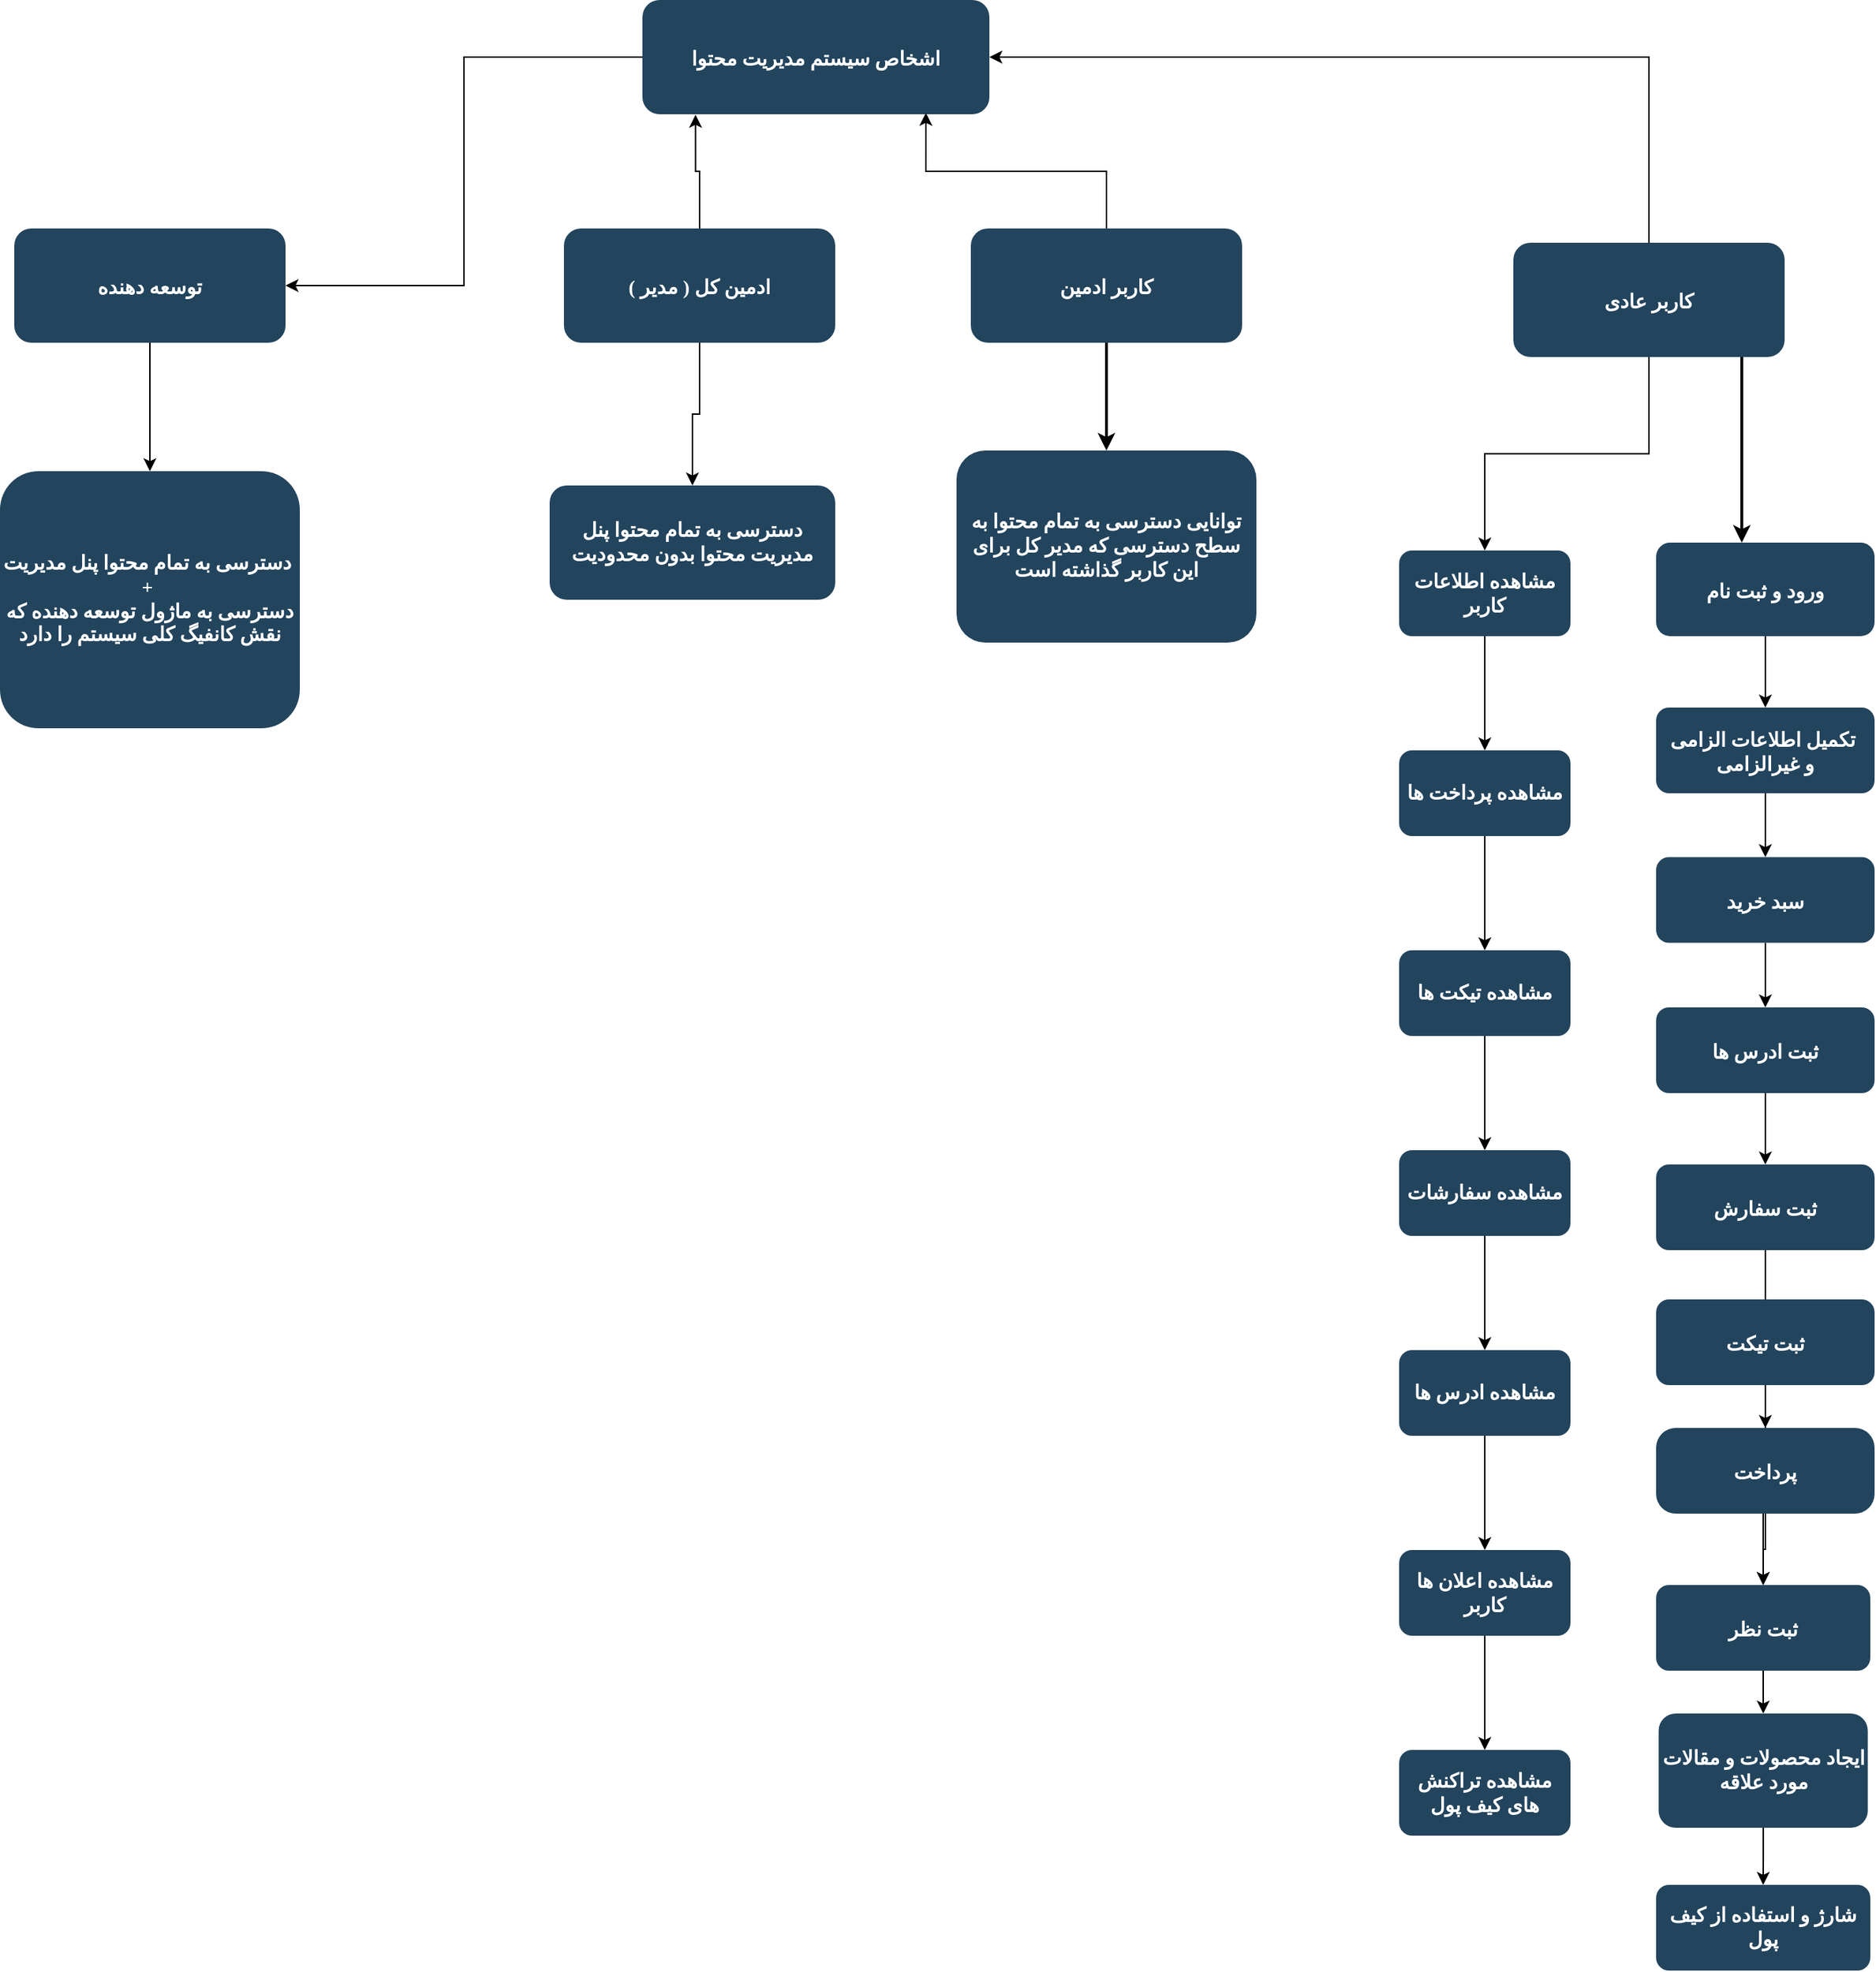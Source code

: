 <mxfile version="21.6.8" type="github">
  <diagram name="Page-1" id="2c0d36ab-eaac-3732-788b-9136903baeff">
    <mxGraphModel dx="4220" dy="1631" grid="1" gridSize="10" guides="1" tooltips="1" connect="1" arrows="1" fold="1" page="1" pageScale="1.5" pageWidth="1169" pageHeight="827" background="none" math="0" shadow="0">
      <root>
        <mxCell id="0" />
        <mxCell id="1" parent="0" />
        <mxCell id="YhT3vDG4iD0MvoP38tkv-375" style="edgeStyle=orthogonalEdgeStyle;rounded=0;orthogonalLoop=1;jettySize=auto;html=1;exitX=0;exitY=0.5;exitDx=0;exitDy=0;entryX=1;entryY=0.5;entryDx=0;entryDy=0;" edge="1" parent="1" source="2" target="13">
          <mxGeometry relative="1" as="geometry" />
        </mxCell>
        <mxCell id="2" value="اشخاص سیستم مدیریت محتوا" style="rounded=1;fillColor=#23445D;gradientColor=none;strokeColor=none;fontColor=#FFFFFF;fontStyle=1;fontFamily=Tahoma;fontSize=14" parent="1" vertex="1">
          <mxGeometry x="820" y="20" width="243" height="80" as="geometry" />
        </mxCell>
        <mxCell id="YhT3vDG4iD0MvoP38tkv-174" value="" style="edgeStyle=orthogonalEdgeStyle;rounded=0;orthogonalLoop=1;jettySize=auto;html=1;" edge="1" parent="1" source="4" target="YhT3vDG4iD0MvoP38tkv-173">
          <mxGeometry relative="1" as="geometry" />
        </mxCell>
        <mxCell id="YhT3vDG4iD0MvoP38tkv-376" style="edgeStyle=orthogonalEdgeStyle;rounded=0;orthogonalLoop=1;jettySize=auto;html=1;exitX=0.5;exitY=0;exitDx=0;exitDy=0;entryX=1;entryY=0.5;entryDx=0;entryDy=0;" edge="1" parent="1" source="4" target="2">
          <mxGeometry relative="1" as="geometry" />
        </mxCell>
        <mxCell id="4" value="کاربر عادی" style="rounded=1;fillColor=#23445D;gradientColor=none;strokeColor=none;fontColor=#FFFFFF;fontStyle=1;fontFamily=Tahoma;fontSize=14" parent="1" vertex="1">
          <mxGeometry x="1430.0" y="190" width="190" height="80" as="geometry" />
        </mxCell>
        <mxCell id="YhT3vDG4iD0MvoP38tkv-378" style="edgeStyle=orthogonalEdgeStyle;rounded=0;orthogonalLoop=1;jettySize=auto;html=1;exitX=0.5;exitY=0;exitDx=0;exitDy=0;entryX=0.817;entryY=0.988;entryDx=0;entryDy=0;entryPerimeter=0;" edge="1" parent="1" source="10" target="2">
          <mxGeometry relative="1" as="geometry" />
        </mxCell>
        <mxCell id="10" value="کاربر ادمین" style="rounded=1;fillColor=#23445D;gradientColor=none;strokeColor=none;fontColor=#FFFFFF;fontStyle=1;fontFamily=Tahoma;fontSize=14" parent="1" vertex="1">
          <mxGeometry x="1050" y="180" width="190" height="80" as="geometry" />
        </mxCell>
        <mxCell id="YhT3vDG4iD0MvoP38tkv-377" style="edgeStyle=orthogonalEdgeStyle;rounded=0;orthogonalLoop=1;jettySize=auto;html=1;exitX=0.5;exitY=0;exitDx=0;exitDy=0;entryX=0.153;entryY=1.005;entryDx=0;entryDy=0;entryPerimeter=0;" edge="1" parent="1" source="12" target="2">
          <mxGeometry relative="1" as="geometry" />
        </mxCell>
        <mxCell id="YhT3vDG4iD0MvoP38tkv-382" value="" style="edgeStyle=orthogonalEdgeStyle;rounded=0;orthogonalLoop=1;jettySize=auto;html=1;" edge="1" parent="1" source="12" target="YhT3vDG4iD0MvoP38tkv-381">
          <mxGeometry relative="1" as="geometry" />
        </mxCell>
        <mxCell id="12" value="ادمین کل ( مدیر )" style="rounded=1;fillColor=#23445D;gradientColor=none;strokeColor=none;fontColor=#FFFFFF;fontStyle=1;fontFamily=Tahoma;fontSize=14" parent="1" vertex="1">
          <mxGeometry x="765.0" y="180" width="190" height="80" as="geometry" />
        </mxCell>
        <mxCell id="YhT3vDG4iD0MvoP38tkv-385" value="" style="edgeStyle=orthogonalEdgeStyle;rounded=0;orthogonalLoop=1;jettySize=auto;html=1;" edge="1" parent="1" source="13" target="YhT3vDG4iD0MvoP38tkv-384">
          <mxGeometry relative="1" as="geometry" />
        </mxCell>
        <mxCell id="13" value="توسعه دهنده" style="rounded=1;fillColor=#23445D;gradientColor=none;strokeColor=none;fontColor=#FFFFFF;fontStyle=1;fontFamily=Tahoma;fontSize=14" parent="1" vertex="1">
          <mxGeometry x="380" y="180" width="190" height="80" as="geometry" />
        </mxCell>
        <mxCell id="41" value="توانایی دسترسی به تمام محتوا به سطح دسترسی که مدیر کل برای این کاربر گذاشته است&lt;br&gt;" style="rounded=1;fillColor=#23445D;gradientColor=none;strokeColor=none;fontColor=#FFFFFF;fontStyle=1;fontFamily=Tahoma;fontSize=14;whiteSpace=wrap;html=1;" parent="1" vertex="1">
          <mxGeometry x="1040" y="335.5" width="210" height="134.5" as="geometry" />
        </mxCell>
        <mxCell id="YhT3vDG4iD0MvoP38tkv-156" value="" style="edgeStyle=orthogonalEdgeStyle;rounded=0;orthogonalLoop=1;jettySize=auto;html=1;" edge="1" parent="1" source="53" target="54">
          <mxGeometry relative="1" as="geometry" />
        </mxCell>
        <mxCell id="53" value="تکمیل اطلاعات الزامی &#xa;و غیرالزامی" style="rounded=1;fillColor=#23445D;gradientColor=none;strokeColor=none;fontColor=#FFFFFF;fontStyle=1;fontFamily=Tahoma;fontSize=14" parent="1" vertex="1">
          <mxGeometry x="1530" y="515.5" width="153" height="60" as="geometry" />
        </mxCell>
        <mxCell id="YhT3vDG4iD0MvoP38tkv-158" value="" style="edgeStyle=orthogonalEdgeStyle;rounded=0;orthogonalLoop=1;jettySize=auto;html=1;" edge="1" parent="1" source="54" target="55">
          <mxGeometry relative="1" as="geometry" />
        </mxCell>
        <mxCell id="54" value="سبد خرید" style="rounded=1;fillColor=#23445D;gradientColor=none;strokeColor=none;fontColor=#FFFFFF;fontStyle=1;fontFamily=Tahoma;fontSize=14" parent="1" vertex="1">
          <mxGeometry x="1530" y="620.25" width="153" height="60" as="geometry" />
        </mxCell>
        <mxCell id="YhT3vDG4iD0MvoP38tkv-162" value="" style="edgeStyle=orthogonalEdgeStyle;rounded=0;orthogonalLoop=1;jettySize=auto;html=1;" edge="1" parent="1" source="55" target="56">
          <mxGeometry relative="1" as="geometry" />
        </mxCell>
        <mxCell id="55" value="ثبت ادرس ها" style="rounded=1;fillColor=#23445D;gradientColor=none;strokeColor=none;fontColor=#FFFFFF;fontStyle=1;fontFamily=Tahoma;fontSize=14" parent="1" vertex="1">
          <mxGeometry x="1530" y="725.5" width="153" height="60" as="geometry" />
        </mxCell>
        <mxCell id="YhT3vDG4iD0MvoP38tkv-164" value="" style="edgeStyle=orthogonalEdgeStyle;rounded=0;orthogonalLoop=1;jettySize=auto;html=1;" edge="1" parent="1" source="56" target="58">
          <mxGeometry relative="1" as="geometry" />
        </mxCell>
        <mxCell id="56" value="ثبت سفارش" style="rounded=1;fillColor=#23445D;gradientColor=none;strokeColor=none;fontColor=#FFFFFF;fontStyle=1;fontFamily=Tahoma;fontSize=14" parent="1" vertex="1">
          <mxGeometry x="1530" y="835.5" width="153" height="60" as="geometry" />
        </mxCell>
        <mxCell id="YhT3vDG4iD0MvoP38tkv-165" value="" style="edgeStyle=orthogonalEdgeStyle;rounded=0;orthogonalLoop=1;jettySize=auto;html=1;" edge="1" parent="1" source="57" target="YhT3vDG4iD0MvoP38tkv-134">
          <mxGeometry relative="1" as="geometry" />
        </mxCell>
        <mxCell id="57" value="ثبت تیکت" style="rounded=1;fillColor=#23445D;gradientColor=none;strokeColor=none;fontColor=#FFFFFF;fontStyle=1;fontFamily=Tahoma;fontSize=14" parent="1" vertex="1">
          <mxGeometry x="1530" y="930" width="153" height="60" as="geometry" />
        </mxCell>
        <mxCell id="YhT3vDG4iD0MvoP38tkv-166" value="" style="edgeStyle=orthogonalEdgeStyle;rounded=0;orthogonalLoop=1;jettySize=auto;html=1;" edge="1" parent="1" source="58" target="YhT3vDG4iD0MvoP38tkv-134">
          <mxGeometry relative="1" as="geometry" />
        </mxCell>
        <mxCell id="58" value="پرداخت" style="rounded=1;fillColor=#23445D;gradientColor=none;strokeColor=none;fontColor=#FFFFFF;fontStyle=1;fontFamily=Tahoma;fontSize=14;arcSize=23;" parent="1" vertex="1">
          <mxGeometry x="1530" y="1020" width="153" height="60" as="geometry" />
        </mxCell>
        <mxCell id="103" value="" style="edgeStyle=elbowEdgeStyle;elbow=vertical;strokeWidth=2;rounded=0" parent="1" source="10" target="41" edge="1">
          <mxGeometry x="-23" y="135.5" width="100" height="100" as="geometry">
            <mxPoint x="-23" y="235.5" as="sourcePoint" />
            <mxPoint x="77" y="135.5" as="targetPoint" />
          </mxGeometry>
        </mxCell>
        <mxCell id="106" value="" style="edgeStyle=elbowEdgeStyle;elbow=vertical;strokeWidth=2;rounded=0" parent="1" source="4" target="52" edge="1">
          <mxGeometry x="-23" y="135.5" width="100" height="100" as="geometry">
            <mxPoint x="-23" y="235.5" as="sourcePoint" />
            <mxPoint x="77" y="135.5" as="targetPoint" />
            <Array as="points">
              <mxPoint x="1590" y="340" />
              <mxPoint x="1710" y="250" />
            </Array>
          </mxGeometry>
        </mxCell>
        <mxCell id="YhT3vDG4iD0MvoP38tkv-168" value="" style="edgeStyle=orthogonalEdgeStyle;rounded=0;orthogonalLoop=1;jettySize=auto;html=1;" edge="1" parent="1" source="YhT3vDG4iD0MvoP38tkv-134" target="YhT3vDG4iD0MvoP38tkv-167">
          <mxGeometry relative="1" as="geometry" />
        </mxCell>
        <mxCell id="YhT3vDG4iD0MvoP38tkv-134" value="ثبت نظر" style="rounded=1;fillColor=#23445D;gradientColor=none;strokeColor=none;fontColor=#FFFFFF;fontStyle=1;fontFamily=Tahoma;fontSize=14" vertex="1" parent="1">
          <mxGeometry x="1530" y="1130" width="150" height="60" as="geometry" />
        </mxCell>
        <mxCell id="YhT3vDG4iD0MvoP38tkv-155" value="" style="edgeStyle=orthogonalEdgeStyle;rounded=0;orthogonalLoop=1;jettySize=auto;html=1;" edge="1" parent="1" source="52" target="53">
          <mxGeometry relative="1" as="geometry" />
        </mxCell>
        <mxCell id="52" value="ورود و ثبت نام" style="rounded=1;fillColor=#23445D;gradientColor=none;strokeColor=none;fontColor=#FFFFFF;fontStyle=1;fontFamily=Tahoma;fontSize=14;verticalAlign=middle;" parent="1" vertex="1">
          <mxGeometry x="1530" y="400" width="153" height="65.5" as="geometry" />
        </mxCell>
        <mxCell id="YhT3vDG4iD0MvoP38tkv-170" value="" style="edgeStyle=orthogonalEdgeStyle;rounded=0;orthogonalLoop=1;jettySize=auto;html=1;" edge="1" parent="1" source="YhT3vDG4iD0MvoP38tkv-167" target="YhT3vDG4iD0MvoP38tkv-169">
          <mxGeometry relative="1" as="geometry" />
        </mxCell>
        <mxCell id="YhT3vDG4iD0MvoP38tkv-167" value="ایجاد محصولات و مقالات مورد علاقه" style="whiteSpace=wrap;fontSize=14;fontFamily=Tahoma;fillColor=#23445D;strokeColor=none;fontColor=#FFFFFF;rounded=1;gradientColor=none;fontStyle=1;html=1;" vertex="1" parent="1">
          <mxGeometry x="1531.75" y="1220" width="146.5" height="80" as="geometry" />
        </mxCell>
        <mxCell id="YhT3vDG4iD0MvoP38tkv-169" value="شارژ و استفاده از کیف پول" style="whiteSpace=wrap;html=1;fontSize=14;fontFamily=Tahoma;fillColor=#23445D;strokeColor=none;fontColor=#FFFFFF;rounded=1;gradientColor=none;fontStyle=1;" vertex="1" parent="1">
          <mxGeometry x="1530" y="1340" width="150" height="60" as="geometry" />
        </mxCell>
        <mxCell id="YhT3vDG4iD0MvoP38tkv-176" value="" style="edgeStyle=orthogonalEdgeStyle;rounded=0;orthogonalLoop=1;jettySize=auto;html=1;" edge="1" parent="1" source="YhT3vDG4iD0MvoP38tkv-173" target="YhT3vDG4iD0MvoP38tkv-175">
          <mxGeometry relative="1" as="geometry" />
        </mxCell>
        <mxCell id="YhT3vDG4iD0MvoP38tkv-173" value="مشاهده اطلاعات کاربر" style="whiteSpace=wrap;html=1;fontSize=14;fontFamily=Tahoma;fillColor=#23445D;strokeColor=none;fontColor=#FFFFFF;rounded=1;gradientColor=none;fontStyle=1;" vertex="1" parent="1">
          <mxGeometry x="1350.0" y="405.5" width="120" height="60" as="geometry" />
        </mxCell>
        <mxCell id="YhT3vDG4iD0MvoP38tkv-178" value="" style="edgeStyle=orthogonalEdgeStyle;rounded=0;orthogonalLoop=1;jettySize=auto;html=1;" edge="1" parent="1" source="YhT3vDG4iD0MvoP38tkv-175" target="YhT3vDG4iD0MvoP38tkv-177">
          <mxGeometry relative="1" as="geometry" />
        </mxCell>
        <mxCell id="YhT3vDG4iD0MvoP38tkv-175" value="مشاهده پرداخت ها&lt;br&gt;" style="whiteSpace=wrap;html=1;fontSize=14;fontFamily=Tahoma;fillColor=#23445D;strokeColor=none;fontColor=#FFFFFF;rounded=1;gradientColor=none;fontStyle=1;" vertex="1" parent="1">
          <mxGeometry x="1350.0" y="545.5" width="120" height="60" as="geometry" />
        </mxCell>
        <mxCell id="YhT3vDG4iD0MvoP38tkv-180" value="" style="edgeStyle=orthogonalEdgeStyle;rounded=0;orthogonalLoop=1;jettySize=auto;html=1;" edge="1" parent="1" source="YhT3vDG4iD0MvoP38tkv-177" target="YhT3vDG4iD0MvoP38tkv-179">
          <mxGeometry relative="1" as="geometry" />
        </mxCell>
        <mxCell id="YhT3vDG4iD0MvoP38tkv-177" value="مشاهده تیکت ها" style="whiteSpace=wrap;html=1;fontSize=14;fontFamily=Tahoma;fillColor=#23445D;strokeColor=none;fontColor=#FFFFFF;rounded=1;gradientColor=none;fontStyle=1;" vertex="1" parent="1">
          <mxGeometry x="1350.0" y="685.5" width="120" height="60" as="geometry" />
        </mxCell>
        <mxCell id="YhT3vDG4iD0MvoP38tkv-366" value="" style="edgeStyle=orthogonalEdgeStyle;rounded=0;orthogonalLoop=1;jettySize=auto;html=1;" edge="1" parent="1" source="YhT3vDG4iD0MvoP38tkv-179" target="YhT3vDG4iD0MvoP38tkv-365">
          <mxGeometry relative="1" as="geometry" />
        </mxCell>
        <mxCell id="YhT3vDG4iD0MvoP38tkv-179" value="مشاهده سفارشات" style="whiteSpace=wrap;html=1;fontSize=14;fontFamily=Tahoma;fillColor=#23445D;strokeColor=none;fontColor=#FFFFFF;rounded=1;gradientColor=none;fontStyle=1;" vertex="1" parent="1">
          <mxGeometry x="1350.0" y="825.5" width="120" height="60" as="geometry" />
        </mxCell>
        <mxCell id="YhT3vDG4iD0MvoP38tkv-368" value="" style="edgeStyle=orthogonalEdgeStyle;rounded=0;orthogonalLoop=1;jettySize=auto;html=1;" edge="1" parent="1" source="YhT3vDG4iD0MvoP38tkv-365" target="YhT3vDG4iD0MvoP38tkv-367">
          <mxGeometry relative="1" as="geometry" />
        </mxCell>
        <mxCell id="YhT3vDG4iD0MvoP38tkv-365" value="مشاهده ادرس ها&lt;br&gt;" style="whiteSpace=wrap;html=1;fontSize=14;fontFamily=Tahoma;fillColor=#23445D;strokeColor=none;fontColor=#FFFFFF;rounded=1;gradientColor=none;fontStyle=1;" vertex="1" parent="1">
          <mxGeometry x="1350.0" y="965.5" width="120" height="60" as="geometry" />
        </mxCell>
        <mxCell id="YhT3vDG4iD0MvoP38tkv-370" value="" style="edgeStyle=orthogonalEdgeStyle;rounded=0;orthogonalLoop=1;jettySize=auto;html=1;" edge="1" parent="1" source="YhT3vDG4iD0MvoP38tkv-367" target="YhT3vDG4iD0MvoP38tkv-369">
          <mxGeometry relative="1" as="geometry" />
        </mxCell>
        <mxCell id="YhT3vDG4iD0MvoP38tkv-367" value="مشاهده اعلان ها کاربر" style="whiteSpace=wrap;html=1;fontSize=14;fontFamily=Tahoma;fillColor=#23445D;strokeColor=none;fontColor=#FFFFFF;rounded=1;gradientColor=none;fontStyle=1;" vertex="1" parent="1">
          <mxGeometry x="1350.0" y="1105.5" width="120" height="60" as="geometry" />
        </mxCell>
        <mxCell id="YhT3vDG4iD0MvoP38tkv-369" value="مشاهده تراکنش های کیف پول" style="whiteSpace=wrap;html=1;fontSize=14;fontFamily=Tahoma;fillColor=#23445D;strokeColor=none;fontColor=#FFFFFF;rounded=1;gradientColor=none;fontStyle=1;" vertex="1" parent="1">
          <mxGeometry x="1350.0" y="1245.5" width="120" height="60" as="geometry" />
        </mxCell>
        <mxCell id="YhT3vDG4iD0MvoP38tkv-381" value="دسترسی به تمام محتوا پنل مدیریت محتوا بدون محدودیت" style="whiteSpace=wrap;html=1;fontSize=14;fontFamily=Tahoma;fillColor=#23445D;strokeColor=none;fontColor=#FFFFFF;rounded=1;gradientColor=none;fontStyle=1;" vertex="1" parent="1">
          <mxGeometry x="755" y="360" width="200" height="80" as="geometry" />
        </mxCell>
        <mxCell id="YhT3vDG4iD0MvoP38tkv-384" value="دسترسی به تمام محتوا پنل مدیریت&amp;nbsp;&lt;br&gt;+&amp;nbsp;&lt;br&gt;دسترسی به ماژول توسعه دهنده که نقش کانفیگ کلی سیستم را دارد&lt;br&gt;" style="whiteSpace=wrap;html=1;fontSize=14;fontFamily=Tahoma;fillColor=#23445D;strokeColor=none;fontColor=#FFFFFF;rounded=1;gradientColor=none;fontStyle=1;" vertex="1" parent="1">
          <mxGeometry x="370" y="350" width="210" height="180" as="geometry" />
        </mxCell>
      </root>
    </mxGraphModel>
  </diagram>
</mxfile>

